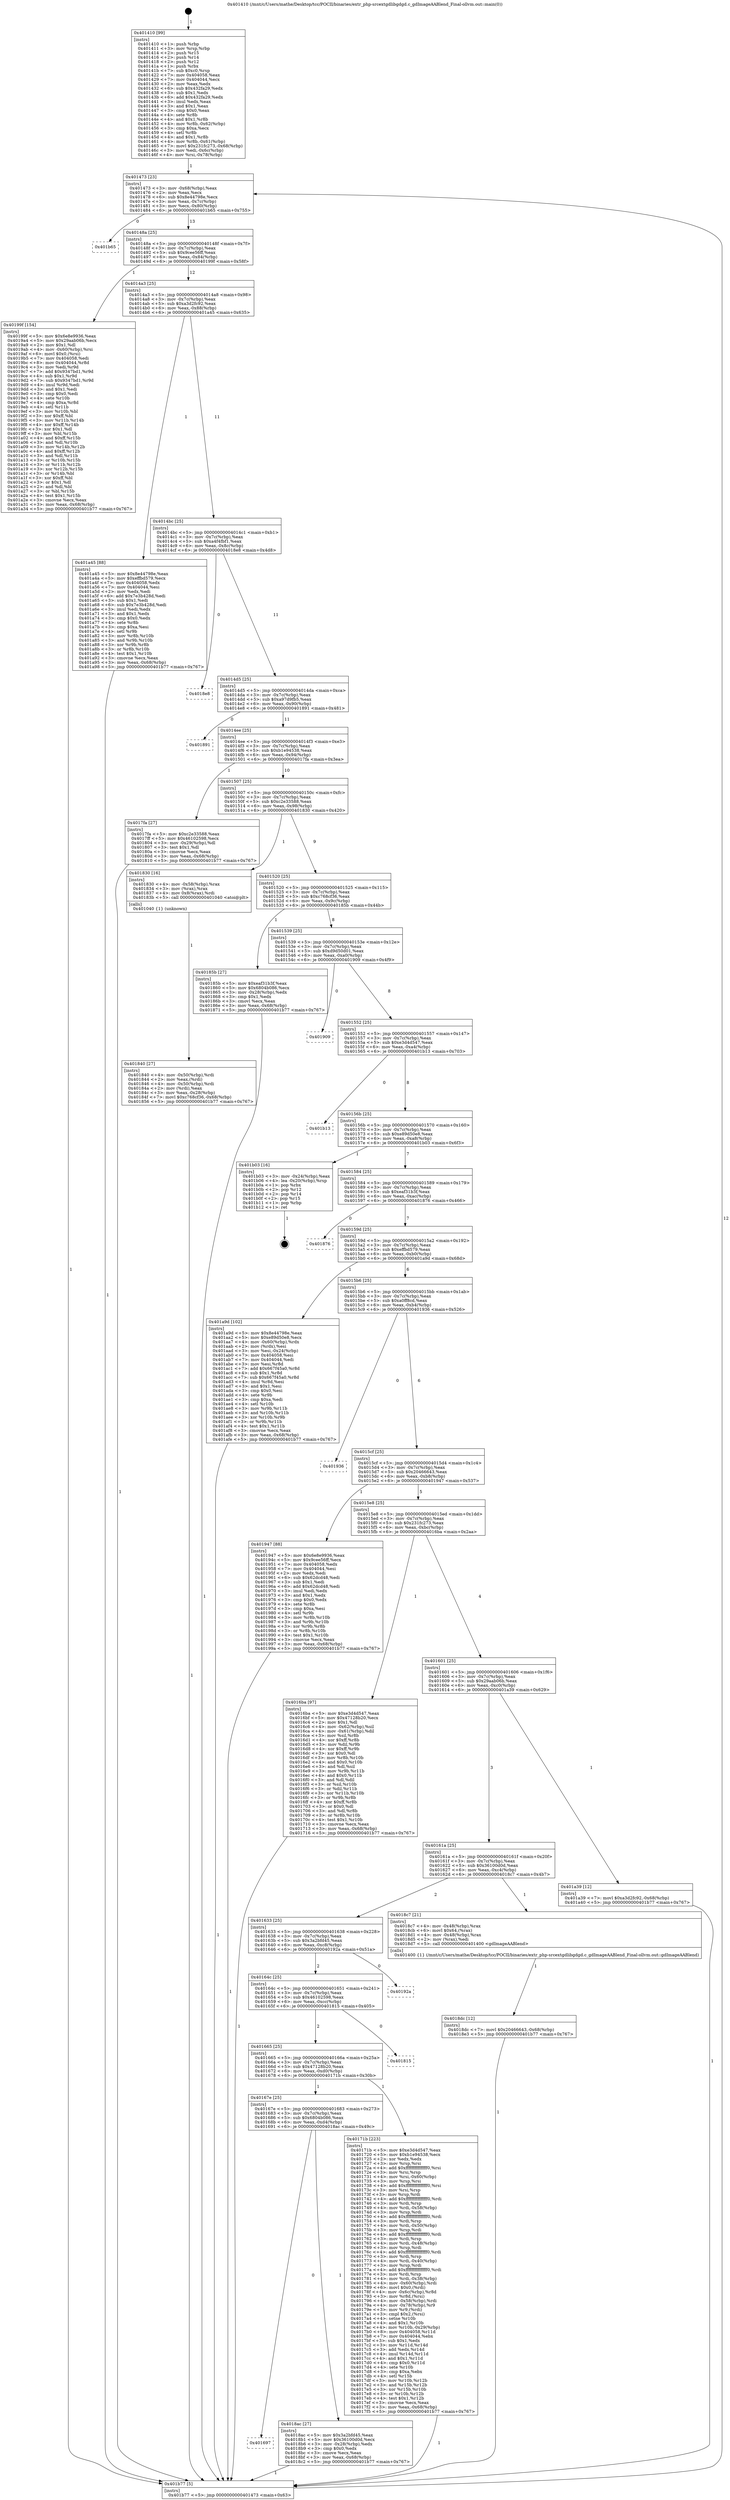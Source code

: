 digraph "0x401410" {
  label = "0x401410 (/mnt/c/Users/mathe/Desktop/tcc/POCII/binaries/extr_php-srcextgdlibgdgd.c_gdImageAABlend_Final-ollvm.out::main(0))"
  labelloc = "t"
  node[shape=record]

  Entry [label="",width=0.3,height=0.3,shape=circle,fillcolor=black,style=filled]
  "0x401473" [label="{
     0x401473 [23]\l
     | [instrs]\l
     &nbsp;&nbsp;0x401473 \<+3\>: mov -0x68(%rbp),%eax\l
     &nbsp;&nbsp;0x401476 \<+2\>: mov %eax,%ecx\l
     &nbsp;&nbsp;0x401478 \<+6\>: sub $0x8e44798e,%ecx\l
     &nbsp;&nbsp;0x40147e \<+3\>: mov %eax,-0x7c(%rbp)\l
     &nbsp;&nbsp;0x401481 \<+3\>: mov %ecx,-0x80(%rbp)\l
     &nbsp;&nbsp;0x401484 \<+6\>: je 0000000000401b65 \<main+0x755\>\l
  }"]
  "0x401b65" [label="{
     0x401b65\l
  }", style=dashed]
  "0x40148a" [label="{
     0x40148a [25]\l
     | [instrs]\l
     &nbsp;&nbsp;0x40148a \<+5\>: jmp 000000000040148f \<main+0x7f\>\l
     &nbsp;&nbsp;0x40148f \<+3\>: mov -0x7c(%rbp),%eax\l
     &nbsp;&nbsp;0x401492 \<+5\>: sub $0x9cee56ff,%eax\l
     &nbsp;&nbsp;0x401497 \<+6\>: mov %eax,-0x84(%rbp)\l
     &nbsp;&nbsp;0x40149d \<+6\>: je 000000000040199f \<main+0x58f\>\l
  }"]
  Exit [label="",width=0.3,height=0.3,shape=circle,fillcolor=black,style=filled,peripheries=2]
  "0x40199f" [label="{
     0x40199f [154]\l
     | [instrs]\l
     &nbsp;&nbsp;0x40199f \<+5\>: mov $0x6e8e9936,%eax\l
     &nbsp;&nbsp;0x4019a4 \<+5\>: mov $0x29aab06b,%ecx\l
     &nbsp;&nbsp;0x4019a9 \<+2\>: mov $0x1,%dl\l
     &nbsp;&nbsp;0x4019ab \<+4\>: mov -0x60(%rbp),%rsi\l
     &nbsp;&nbsp;0x4019af \<+6\>: movl $0x0,(%rsi)\l
     &nbsp;&nbsp;0x4019b5 \<+7\>: mov 0x404058,%edi\l
     &nbsp;&nbsp;0x4019bc \<+8\>: mov 0x404044,%r8d\l
     &nbsp;&nbsp;0x4019c4 \<+3\>: mov %edi,%r9d\l
     &nbsp;&nbsp;0x4019c7 \<+7\>: add $0x9347bd1,%r9d\l
     &nbsp;&nbsp;0x4019ce \<+4\>: sub $0x1,%r9d\l
     &nbsp;&nbsp;0x4019d2 \<+7\>: sub $0x9347bd1,%r9d\l
     &nbsp;&nbsp;0x4019d9 \<+4\>: imul %r9d,%edi\l
     &nbsp;&nbsp;0x4019dd \<+3\>: and $0x1,%edi\l
     &nbsp;&nbsp;0x4019e0 \<+3\>: cmp $0x0,%edi\l
     &nbsp;&nbsp;0x4019e3 \<+4\>: sete %r10b\l
     &nbsp;&nbsp;0x4019e7 \<+4\>: cmp $0xa,%r8d\l
     &nbsp;&nbsp;0x4019eb \<+4\>: setl %r11b\l
     &nbsp;&nbsp;0x4019ef \<+3\>: mov %r10b,%bl\l
     &nbsp;&nbsp;0x4019f2 \<+3\>: xor $0xff,%bl\l
     &nbsp;&nbsp;0x4019f5 \<+3\>: mov %r11b,%r14b\l
     &nbsp;&nbsp;0x4019f8 \<+4\>: xor $0xff,%r14b\l
     &nbsp;&nbsp;0x4019fc \<+3\>: xor $0x1,%dl\l
     &nbsp;&nbsp;0x4019ff \<+3\>: mov %bl,%r15b\l
     &nbsp;&nbsp;0x401a02 \<+4\>: and $0xff,%r15b\l
     &nbsp;&nbsp;0x401a06 \<+3\>: and %dl,%r10b\l
     &nbsp;&nbsp;0x401a09 \<+3\>: mov %r14b,%r12b\l
     &nbsp;&nbsp;0x401a0c \<+4\>: and $0xff,%r12b\l
     &nbsp;&nbsp;0x401a10 \<+3\>: and %dl,%r11b\l
     &nbsp;&nbsp;0x401a13 \<+3\>: or %r10b,%r15b\l
     &nbsp;&nbsp;0x401a16 \<+3\>: or %r11b,%r12b\l
     &nbsp;&nbsp;0x401a19 \<+3\>: xor %r12b,%r15b\l
     &nbsp;&nbsp;0x401a1c \<+3\>: or %r14b,%bl\l
     &nbsp;&nbsp;0x401a1f \<+3\>: xor $0xff,%bl\l
     &nbsp;&nbsp;0x401a22 \<+3\>: or $0x1,%dl\l
     &nbsp;&nbsp;0x401a25 \<+2\>: and %dl,%bl\l
     &nbsp;&nbsp;0x401a27 \<+3\>: or %bl,%r15b\l
     &nbsp;&nbsp;0x401a2a \<+4\>: test $0x1,%r15b\l
     &nbsp;&nbsp;0x401a2e \<+3\>: cmovne %ecx,%eax\l
     &nbsp;&nbsp;0x401a31 \<+3\>: mov %eax,-0x68(%rbp)\l
     &nbsp;&nbsp;0x401a34 \<+5\>: jmp 0000000000401b77 \<main+0x767\>\l
  }"]
  "0x4014a3" [label="{
     0x4014a3 [25]\l
     | [instrs]\l
     &nbsp;&nbsp;0x4014a3 \<+5\>: jmp 00000000004014a8 \<main+0x98\>\l
     &nbsp;&nbsp;0x4014a8 \<+3\>: mov -0x7c(%rbp),%eax\l
     &nbsp;&nbsp;0x4014ab \<+5\>: sub $0xa3d2fc92,%eax\l
     &nbsp;&nbsp;0x4014b0 \<+6\>: mov %eax,-0x88(%rbp)\l
     &nbsp;&nbsp;0x4014b6 \<+6\>: je 0000000000401a45 \<main+0x635\>\l
  }"]
  "0x4018dc" [label="{
     0x4018dc [12]\l
     | [instrs]\l
     &nbsp;&nbsp;0x4018dc \<+7\>: movl $0x20466643,-0x68(%rbp)\l
     &nbsp;&nbsp;0x4018e3 \<+5\>: jmp 0000000000401b77 \<main+0x767\>\l
  }"]
  "0x401a45" [label="{
     0x401a45 [88]\l
     | [instrs]\l
     &nbsp;&nbsp;0x401a45 \<+5\>: mov $0x8e44798e,%eax\l
     &nbsp;&nbsp;0x401a4a \<+5\>: mov $0xeffbd579,%ecx\l
     &nbsp;&nbsp;0x401a4f \<+7\>: mov 0x404058,%edx\l
     &nbsp;&nbsp;0x401a56 \<+7\>: mov 0x404044,%esi\l
     &nbsp;&nbsp;0x401a5d \<+2\>: mov %edx,%edi\l
     &nbsp;&nbsp;0x401a5f \<+6\>: add $0x7e3b428d,%edi\l
     &nbsp;&nbsp;0x401a65 \<+3\>: sub $0x1,%edi\l
     &nbsp;&nbsp;0x401a68 \<+6\>: sub $0x7e3b428d,%edi\l
     &nbsp;&nbsp;0x401a6e \<+3\>: imul %edi,%edx\l
     &nbsp;&nbsp;0x401a71 \<+3\>: and $0x1,%edx\l
     &nbsp;&nbsp;0x401a74 \<+3\>: cmp $0x0,%edx\l
     &nbsp;&nbsp;0x401a77 \<+4\>: sete %r8b\l
     &nbsp;&nbsp;0x401a7b \<+3\>: cmp $0xa,%esi\l
     &nbsp;&nbsp;0x401a7e \<+4\>: setl %r9b\l
     &nbsp;&nbsp;0x401a82 \<+3\>: mov %r8b,%r10b\l
     &nbsp;&nbsp;0x401a85 \<+3\>: and %r9b,%r10b\l
     &nbsp;&nbsp;0x401a88 \<+3\>: xor %r9b,%r8b\l
     &nbsp;&nbsp;0x401a8b \<+3\>: or %r8b,%r10b\l
     &nbsp;&nbsp;0x401a8e \<+4\>: test $0x1,%r10b\l
     &nbsp;&nbsp;0x401a92 \<+3\>: cmovne %ecx,%eax\l
     &nbsp;&nbsp;0x401a95 \<+3\>: mov %eax,-0x68(%rbp)\l
     &nbsp;&nbsp;0x401a98 \<+5\>: jmp 0000000000401b77 \<main+0x767\>\l
  }"]
  "0x4014bc" [label="{
     0x4014bc [25]\l
     | [instrs]\l
     &nbsp;&nbsp;0x4014bc \<+5\>: jmp 00000000004014c1 \<main+0xb1\>\l
     &nbsp;&nbsp;0x4014c1 \<+3\>: mov -0x7c(%rbp),%eax\l
     &nbsp;&nbsp;0x4014c4 \<+5\>: sub $0xa4f4fbf1,%eax\l
     &nbsp;&nbsp;0x4014c9 \<+6\>: mov %eax,-0x8c(%rbp)\l
     &nbsp;&nbsp;0x4014cf \<+6\>: je 00000000004018e8 \<main+0x4d8\>\l
  }"]
  "0x401697" [label="{
     0x401697\l
  }", style=dashed]
  "0x4018e8" [label="{
     0x4018e8\l
  }", style=dashed]
  "0x4014d5" [label="{
     0x4014d5 [25]\l
     | [instrs]\l
     &nbsp;&nbsp;0x4014d5 \<+5\>: jmp 00000000004014da \<main+0xca\>\l
     &nbsp;&nbsp;0x4014da \<+3\>: mov -0x7c(%rbp),%eax\l
     &nbsp;&nbsp;0x4014dd \<+5\>: sub $0xa97d9fb5,%eax\l
     &nbsp;&nbsp;0x4014e2 \<+6\>: mov %eax,-0x90(%rbp)\l
     &nbsp;&nbsp;0x4014e8 \<+6\>: je 0000000000401891 \<main+0x481\>\l
  }"]
  "0x4018ac" [label="{
     0x4018ac [27]\l
     | [instrs]\l
     &nbsp;&nbsp;0x4018ac \<+5\>: mov $0x3a2bfd45,%eax\l
     &nbsp;&nbsp;0x4018b1 \<+5\>: mov $0x36100d0d,%ecx\l
     &nbsp;&nbsp;0x4018b6 \<+3\>: mov -0x28(%rbp),%edx\l
     &nbsp;&nbsp;0x4018b9 \<+3\>: cmp $0x0,%edx\l
     &nbsp;&nbsp;0x4018bc \<+3\>: cmove %ecx,%eax\l
     &nbsp;&nbsp;0x4018bf \<+3\>: mov %eax,-0x68(%rbp)\l
     &nbsp;&nbsp;0x4018c2 \<+5\>: jmp 0000000000401b77 \<main+0x767\>\l
  }"]
  "0x401891" [label="{
     0x401891\l
  }", style=dashed]
  "0x4014ee" [label="{
     0x4014ee [25]\l
     | [instrs]\l
     &nbsp;&nbsp;0x4014ee \<+5\>: jmp 00000000004014f3 \<main+0xe3\>\l
     &nbsp;&nbsp;0x4014f3 \<+3\>: mov -0x7c(%rbp),%eax\l
     &nbsp;&nbsp;0x4014f6 \<+5\>: sub $0xb1e94538,%eax\l
     &nbsp;&nbsp;0x4014fb \<+6\>: mov %eax,-0x94(%rbp)\l
     &nbsp;&nbsp;0x401501 \<+6\>: je 00000000004017fa \<main+0x3ea\>\l
  }"]
  "0x401840" [label="{
     0x401840 [27]\l
     | [instrs]\l
     &nbsp;&nbsp;0x401840 \<+4\>: mov -0x50(%rbp),%rdi\l
     &nbsp;&nbsp;0x401844 \<+2\>: mov %eax,(%rdi)\l
     &nbsp;&nbsp;0x401846 \<+4\>: mov -0x50(%rbp),%rdi\l
     &nbsp;&nbsp;0x40184a \<+2\>: mov (%rdi),%eax\l
     &nbsp;&nbsp;0x40184c \<+3\>: mov %eax,-0x28(%rbp)\l
     &nbsp;&nbsp;0x40184f \<+7\>: movl $0xc768cf36,-0x68(%rbp)\l
     &nbsp;&nbsp;0x401856 \<+5\>: jmp 0000000000401b77 \<main+0x767\>\l
  }"]
  "0x4017fa" [label="{
     0x4017fa [27]\l
     | [instrs]\l
     &nbsp;&nbsp;0x4017fa \<+5\>: mov $0xc2e33588,%eax\l
     &nbsp;&nbsp;0x4017ff \<+5\>: mov $0x46102598,%ecx\l
     &nbsp;&nbsp;0x401804 \<+3\>: mov -0x29(%rbp),%dl\l
     &nbsp;&nbsp;0x401807 \<+3\>: test $0x1,%dl\l
     &nbsp;&nbsp;0x40180a \<+3\>: cmovne %ecx,%eax\l
     &nbsp;&nbsp;0x40180d \<+3\>: mov %eax,-0x68(%rbp)\l
     &nbsp;&nbsp;0x401810 \<+5\>: jmp 0000000000401b77 \<main+0x767\>\l
  }"]
  "0x401507" [label="{
     0x401507 [25]\l
     | [instrs]\l
     &nbsp;&nbsp;0x401507 \<+5\>: jmp 000000000040150c \<main+0xfc\>\l
     &nbsp;&nbsp;0x40150c \<+3\>: mov -0x7c(%rbp),%eax\l
     &nbsp;&nbsp;0x40150f \<+5\>: sub $0xc2e33588,%eax\l
     &nbsp;&nbsp;0x401514 \<+6\>: mov %eax,-0x98(%rbp)\l
     &nbsp;&nbsp;0x40151a \<+6\>: je 0000000000401830 \<main+0x420\>\l
  }"]
  "0x40167e" [label="{
     0x40167e [25]\l
     | [instrs]\l
     &nbsp;&nbsp;0x40167e \<+5\>: jmp 0000000000401683 \<main+0x273\>\l
     &nbsp;&nbsp;0x401683 \<+3\>: mov -0x7c(%rbp),%eax\l
     &nbsp;&nbsp;0x401686 \<+5\>: sub $0x6804b086,%eax\l
     &nbsp;&nbsp;0x40168b \<+6\>: mov %eax,-0xd4(%rbp)\l
     &nbsp;&nbsp;0x401691 \<+6\>: je 00000000004018ac \<main+0x49c\>\l
  }"]
  "0x401830" [label="{
     0x401830 [16]\l
     | [instrs]\l
     &nbsp;&nbsp;0x401830 \<+4\>: mov -0x58(%rbp),%rax\l
     &nbsp;&nbsp;0x401834 \<+3\>: mov (%rax),%rax\l
     &nbsp;&nbsp;0x401837 \<+4\>: mov 0x8(%rax),%rdi\l
     &nbsp;&nbsp;0x40183b \<+5\>: call 0000000000401040 \<atoi@plt\>\l
     | [calls]\l
     &nbsp;&nbsp;0x401040 \{1\} (unknown)\l
  }"]
  "0x401520" [label="{
     0x401520 [25]\l
     | [instrs]\l
     &nbsp;&nbsp;0x401520 \<+5\>: jmp 0000000000401525 \<main+0x115\>\l
     &nbsp;&nbsp;0x401525 \<+3\>: mov -0x7c(%rbp),%eax\l
     &nbsp;&nbsp;0x401528 \<+5\>: sub $0xc768cf36,%eax\l
     &nbsp;&nbsp;0x40152d \<+6\>: mov %eax,-0x9c(%rbp)\l
     &nbsp;&nbsp;0x401533 \<+6\>: je 000000000040185b \<main+0x44b\>\l
  }"]
  "0x40171b" [label="{
     0x40171b [223]\l
     | [instrs]\l
     &nbsp;&nbsp;0x40171b \<+5\>: mov $0xe3d4d547,%eax\l
     &nbsp;&nbsp;0x401720 \<+5\>: mov $0xb1e94538,%ecx\l
     &nbsp;&nbsp;0x401725 \<+2\>: xor %edx,%edx\l
     &nbsp;&nbsp;0x401727 \<+3\>: mov %rsp,%rsi\l
     &nbsp;&nbsp;0x40172a \<+4\>: add $0xfffffffffffffff0,%rsi\l
     &nbsp;&nbsp;0x40172e \<+3\>: mov %rsi,%rsp\l
     &nbsp;&nbsp;0x401731 \<+4\>: mov %rsi,-0x60(%rbp)\l
     &nbsp;&nbsp;0x401735 \<+3\>: mov %rsp,%rsi\l
     &nbsp;&nbsp;0x401738 \<+4\>: add $0xfffffffffffffff0,%rsi\l
     &nbsp;&nbsp;0x40173c \<+3\>: mov %rsi,%rsp\l
     &nbsp;&nbsp;0x40173f \<+3\>: mov %rsp,%rdi\l
     &nbsp;&nbsp;0x401742 \<+4\>: add $0xfffffffffffffff0,%rdi\l
     &nbsp;&nbsp;0x401746 \<+3\>: mov %rdi,%rsp\l
     &nbsp;&nbsp;0x401749 \<+4\>: mov %rdi,-0x58(%rbp)\l
     &nbsp;&nbsp;0x40174d \<+3\>: mov %rsp,%rdi\l
     &nbsp;&nbsp;0x401750 \<+4\>: add $0xfffffffffffffff0,%rdi\l
     &nbsp;&nbsp;0x401754 \<+3\>: mov %rdi,%rsp\l
     &nbsp;&nbsp;0x401757 \<+4\>: mov %rdi,-0x50(%rbp)\l
     &nbsp;&nbsp;0x40175b \<+3\>: mov %rsp,%rdi\l
     &nbsp;&nbsp;0x40175e \<+4\>: add $0xfffffffffffffff0,%rdi\l
     &nbsp;&nbsp;0x401762 \<+3\>: mov %rdi,%rsp\l
     &nbsp;&nbsp;0x401765 \<+4\>: mov %rdi,-0x48(%rbp)\l
     &nbsp;&nbsp;0x401769 \<+3\>: mov %rsp,%rdi\l
     &nbsp;&nbsp;0x40176c \<+4\>: add $0xfffffffffffffff0,%rdi\l
     &nbsp;&nbsp;0x401770 \<+3\>: mov %rdi,%rsp\l
     &nbsp;&nbsp;0x401773 \<+4\>: mov %rdi,-0x40(%rbp)\l
     &nbsp;&nbsp;0x401777 \<+3\>: mov %rsp,%rdi\l
     &nbsp;&nbsp;0x40177a \<+4\>: add $0xfffffffffffffff0,%rdi\l
     &nbsp;&nbsp;0x40177e \<+3\>: mov %rdi,%rsp\l
     &nbsp;&nbsp;0x401781 \<+4\>: mov %rdi,-0x38(%rbp)\l
     &nbsp;&nbsp;0x401785 \<+4\>: mov -0x60(%rbp),%rdi\l
     &nbsp;&nbsp;0x401789 \<+6\>: movl $0x0,(%rdi)\l
     &nbsp;&nbsp;0x40178f \<+4\>: mov -0x6c(%rbp),%r8d\l
     &nbsp;&nbsp;0x401793 \<+3\>: mov %r8d,(%rsi)\l
     &nbsp;&nbsp;0x401796 \<+4\>: mov -0x58(%rbp),%rdi\l
     &nbsp;&nbsp;0x40179a \<+4\>: mov -0x78(%rbp),%r9\l
     &nbsp;&nbsp;0x40179e \<+3\>: mov %r9,(%rdi)\l
     &nbsp;&nbsp;0x4017a1 \<+3\>: cmpl $0x2,(%rsi)\l
     &nbsp;&nbsp;0x4017a4 \<+4\>: setne %r10b\l
     &nbsp;&nbsp;0x4017a8 \<+4\>: and $0x1,%r10b\l
     &nbsp;&nbsp;0x4017ac \<+4\>: mov %r10b,-0x29(%rbp)\l
     &nbsp;&nbsp;0x4017b0 \<+8\>: mov 0x404058,%r11d\l
     &nbsp;&nbsp;0x4017b8 \<+7\>: mov 0x404044,%ebx\l
     &nbsp;&nbsp;0x4017bf \<+3\>: sub $0x1,%edx\l
     &nbsp;&nbsp;0x4017c2 \<+3\>: mov %r11d,%r14d\l
     &nbsp;&nbsp;0x4017c5 \<+3\>: add %edx,%r14d\l
     &nbsp;&nbsp;0x4017c8 \<+4\>: imul %r14d,%r11d\l
     &nbsp;&nbsp;0x4017cc \<+4\>: and $0x1,%r11d\l
     &nbsp;&nbsp;0x4017d0 \<+4\>: cmp $0x0,%r11d\l
     &nbsp;&nbsp;0x4017d4 \<+4\>: sete %r10b\l
     &nbsp;&nbsp;0x4017d8 \<+3\>: cmp $0xa,%ebx\l
     &nbsp;&nbsp;0x4017db \<+4\>: setl %r15b\l
     &nbsp;&nbsp;0x4017df \<+3\>: mov %r10b,%r12b\l
     &nbsp;&nbsp;0x4017e2 \<+3\>: and %r15b,%r12b\l
     &nbsp;&nbsp;0x4017e5 \<+3\>: xor %r15b,%r10b\l
     &nbsp;&nbsp;0x4017e8 \<+3\>: or %r10b,%r12b\l
     &nbsp;&nbsp;0x4017eb \<+4\>: test $0x1,%r12b\l
     &nbsp;&nbsp;0x4017ef \<+3\>: cmovne %ecx,%eax\l
     &nbsp;&nbsp;0x4017f2 \<+3\>: mov %eax,-0x68(%rbp)\l
     &nbsp;&nbsp;0x4017f5 \<+5\>: jmp 0000000000401b77 \<main+0x767\>\l
  }"]
  "0x40185b" [label="{
     0x40185b [27]\l
     | [instrs]\l
     &nbsp;&nbsp;0x40185b \<+5\>: mov $0xeaf31b3f,%eax\l
     &nbsp;&nbsp;0x401860 \<+5\>: mov $0x6804b086,%ecx\l
     &nbsp;&nbsp;0x401865 \<+3\>: mov -0x28(%rbp),%edx\l
     &nbsp;&nbsp;0x401868 \<+3\>: cmp $0x1,%edx\l
     &nbsp;&nbsp;0x40186b \<+3\>: cmovl %ecx,%eax\l
     &nbsp;&nbsp;0x40186e \<+3\>: mov %eax,-0x68(%rbp)\l
     &nbsp;&nbsp;0x401871 \<+5\>: jmp 0000000000401b77 \<main+0x767\>\l
  }"]
  "0x401539" [label="{
     0x401539 [25]\l
     | [instrs]\l
     &nbsp;&nbsp;0x401539 \<+5\>: jmp 000000000040153e \<main+0x12e\>\l
     &nbsp;&nbsp;0x40153e \<+3\>: mov -0x7c(%rbp),%eax\l
     &nbsp;&nbsp;0x401541 \<+5\>: sub $0xd9d50d01,%eax\l
     &nbsp;&nbsp;0x401546 \<+6\>: mov %eax,-0xa0(%rbp)\l
     &nbsp;&nbsp;0x40154c \<+6\>: je 0000000000401909 \<main+0x4f9\>\l
  }"]
  "0x401665" [label="{
     0x401665 [25]\l
     | [instrs]\l
     &nbsp;&nbsp;0x401665 \<+5\>: jmp 000000000040166a \<main+0x25a\>\l
     &nbsp;&nbsp;0x40166a \<+3\>: mov -0x7c(%rbp),%eax\l
     &nbsp;&nbsp;0x40166d \<+5\>: sub $0x47128b20,%eax\l
     &nbsp;&nbsp;0x401672 \<+6\>: mov %eax,-0xd0(%rbp)\l
     &nbsp;&nbsp;0x401678 \<+6\>: je 000000000040171b \<main+0x30b\>\l
  }"]
  "0x401909" [label="{
     0x401909\l
  }", style=dashed]
  "0x401552" [label="{
     0x401552 [25]\l
     | [instrs]\l
     &nbsp;&nbsp;0x401552 \<+5\>: jmp 0000000000401557 \<main+0x147\>\l
     &nbsp;&nbsp;0x401557 \<+3\>: mov -0x7c(%rbp),%eax\l
     &nbsp;&nbsp;0x40155a \<+5\>: sub $0xe3d4d547,%eax\l
     &nbsp;&nbsp;0x40155f \<+6\>: mov %eax,-0xa4(%rbp)\l
     &nbsp;&nbsp;0x401565 \<+6\>: je 0000000000401b13 \<main+0x703\>\l
  }"]
  "0x401815" [label="{
     0x401815\l
  }", style=dashed]
  "0x401b13" [label="{
     0x401b13\l
  }", style=dashed]
  "0x40156b" [label="{
     0x40156b [25]\l
     | [instrs]\l
     &nbsp;&nbsp;0x40156b \<+5\>: jmp 0000000000401570 \<main+0x160\>\l
     &nbsp;&nbsp;0x401570 \<+3\>: mov -0x7c(%rbp),%eax\l
     &nbsp;&nbsp;0x401573 \<+5\>: sub $0xe89d50e8,%eax\l
     &nbsp;&nbsp;0x401578 \<+6\>: mov %eax,-0xa8(%rbp)\l
     &nbsp;&nbsp;0x40157e \<+6\>: je 0000000000401b03 \<main+0x6f3\>\l
  }"]
  "0x40164c" [label="{
     0x40164c [25]\l
     | [instrs]\l
     &nbsp;&nbsp;0x40164c \<+5\>: jmp 0000000000401651 \<main+0x241\>\l
     &nbsp;&nbsp;0x401651 \<+3\>: mov -0x7c(%rbp),%eax\l
     &nbsp;&nbsp;0x401654 \<+5\>: sub $0x46102598,%eax\l
     &nbsp;&nbsp;0x401659 \<+6\>: mov %eax,-0xcc(%rbp)\l
     &nbsp;&nbsp;0x40165f \<+6\>: je 0000000000401815 \<main+0x405\>\l
  }"]
  "0x401b03" [label="{
     0x401b03 [16]\l
     | [instrs]\l
     &nbsp;&nbsp;0x401b03 \<+3\>: mov -0x24(%rbp),%eax\l
     &nbsp;&nbsp;0x401b06 \<+4\>: lea -0x20(%rbp),%rsp\l
     &nbsp;&nbsp;0x401b0a \<+1\>: pop %rbx\l
     &nbsp;&nbsp;0x401b0b \<+2\>: pop %r12\l
     &nbsp;&nbsp;0x401b0d \<+2\>: pop %r14\l
     &nbsp;&nbsp;0x401b0f \<+2\>: pop %r15\l
     &nbsp;&nbsp;0x401b11 \<+1\>: pop %rbp\l
     &nbsp;&nbsp;0x401b12 \<+1\>: ret\l
  }"]
  "0x401584" [label="{
     0x401584 [25]\l
     | [instrs]\l
     &nbsp;&nbsp;0x401584 \<+5\>: jmp 0000000000401589 \<main+0x179\>\l
     &nbsp;&nbsp;0x401589 \<+3\>: mov -0x7c(%rbp),%eax\l
     &nbsp;&nbsp;0x40158c \<+5\>: sub $0xeaf31b3f,%eax\l
     &nbsp;&nbsp;0x401591 \<+6\>: mov %eax,-0xac(%rbp)\l
     &nbsp;&nbsp;0x401597 \<+6\>: je 0000000000401876 \<main+0x466\>\l
  }"]
  "0x40192a" [label="{
     0x40192a\l
  }", style=dashed]
  "0x401876" [label="{
     0x401876\l
  }", style=dashed]
  "0x40159d" [label="{
     0x40159d [25]\l
     | [instrs]\l
     &nbsp;&nbsp;0x40159d \<+5\>: jmp 00000000004015a2 \<main+0x192\>\l
     &nbsp;&nbsp;0x4015a2 \<+3\>: mov -0x7c(%rbp),%eax\l
     &nbsp;&nbsp;0x4015a5 \<+5\>: sub $0xeffbd579,%eax\l
     &nbsp;&nbsp;0x4015aa \<+6\>: mov %eax,-0xb0(%rbp)\l
     &nbsp;&nbsp;0x4015b0 \<+6\>: je 0000000000401a9d \<main+0x68d\>\l
  }"]
  "0x401633" [label="{
     0x401633 [25]\l
     | [instrs]\l
     &nbsp;&nbsp;0x401633 \<+5\>: jmp 0000000000401638 \<main+0x228\>\l
     &nbsp;&nbsp;0x401638 \<+3\>: mov -0x7c(%rbp),%eax\l
     &nbsp;&nbsp;0x40163b \<+5\>: sub $0x3a2bfd45,%eax\l
     &nbsp;&nbsp;0x401640 \<+6\>: mov %eax,-0xc8(%rbp)\l
     &nbsp;&nbsp;0x401646 \<+6\>: je 000000000040192a \<main+0x51a\>\l
  }"]
  "0x401a9d" [label="{
     0x401a9d [102]\l
     | [instrs]\l
     &nbsp;&nbsp;0x401a9d \<+5\>: mov $0x8e44798e,%eax\l
     &nbsp;&nbsp;0x401aa2 \<+5\>: mov $0xe89d50e8,%ecx\l
     &nbsp;&nbsp;0x401aa7 \<+4\>: mov -0x60(%rbp),%rdx\l
     &nbsp;&nbsp;0x401aab \<+2\>: mov (%rdx),%esi\l
     &nbsp;&nbsp;0x401aad \<+3\>: mov %esi,-0x24(%rbp)\l
     &nbsp;&nbsp;0x401ab0 \<+7\>: mov 0x404058,%esi\l
     &nbsp;&nbsp;0x401ab7 \<+7\>: mov 0x404044,%edi\l
     &nbsp;&nbsp;0x401abe \<+3\>: mov %esi,%r8d\l
     &nbsp;&nbsp;0x401ac1 \<+7\>: add $0x667f45a0,%r8d\l
     &nbsp;&nbsp;0x401ac8 \<+4\>: sub $0x1,%r8d\l
     &nbsp;&nbsp;0x401acc \<+7\>: sub $0x667f45a0,%r8d\l
     &nbsp;&nbsp;0x401ad3 \<+4\>: imul %r8d,%esi\l
     &nbsp;&nbsp;0x401ad7 \<+3\>: and $0x1,%esi\l
     &nbsp;&nbsp;0x401ada \<+3\>: cmp $0x0,%esi\l
     &nbsp;&nbsp;0x401add \<+4\>: sete %r9b\l
     &nbsp;&nbsp;0x401ae1 \<+3\>: cmp $0xa,%edi\l
     &nbsp;&nbsp;0x401ae4 \<+4\>: setl %r10b\l
     &nbsp;&nbsp;0x401ae8 \<+3\>: mov %r9b,%r11b\l
     &nbsp;&nbsp;0x401aeb \<+3\>: and %r10b,%r11b\l
     &nbsp;&nbsp;0x401aee \<+3\>: xor %r10b,%r9b\l
     &nbsp;&nbsp;0x401af1 \<+3\>: or %r9b,%r11b\l
     &nbsp;&nbsp;0x401af4 \<+4\>: test $0x1,%r11b\l
     &nbsp;&nbsp;0x401af8 \<+3\>: cmovne %ecx,%eax\l
     &nbsp;&nbsp;0x401afb \<+3\>: mov %eax,-0x68(%rbp)\l
     &nbsp;&nbsp;0x401afe \<+5\>: jmp 0000000000401b77 \<main+0x767\>\l
  }"]
  "0x4015b6" [label="{
     0x4015b6 [25]\l
     | [instrs]\l
     &nbsp;&nbsp;0x4015b6 \<+5\>: jmp 00000000004015bb \<main+0x1ab\>\l
     &nbsp;&nbsp;0x4015bb \<+3\>: mov -0x7c(%rbp),%eax\l
     &nbsp;&nbsp;0x4015be \<+5\>: sub $0xa0ff8cd,%eax\l
     &nbsp;&nbsp;0x4015c3 \<+6\>: mov %eax,-0xb4(%rbp)\l
     &nbsp;&nbsp;0x4015c9 \<+6\>: je 0000000000401936 \<main+0x526\>\l
  }"]
  "0x4018c7" [label="{
     0x4018c7 [21]\l
     | [instrs]\l
     &nbsp;&nbsp;0x4018c7 \<+4\>: mov -0x48(%rbp),%rax\l
     &nbsp;&nbsp;0x4018cb \<+6\>: movl $0x64,(%rax)\l
     &nbsp;&nbsp;0x4018d1 \<+4\>: mov -0x48(%rbp),%rax\l
     &nbsp;&nbsp;0x4018d5 \<+2\>: mov (%rax),%edi\l
     &nbsp;&nbsp;0x4018d7 \<+5\>: call 0000000000401400 \<gdImageAABlend\>\l
     | [calls]\l
     &nbsp;&nbsp;0x401400 \{1\} (/mnt/c/Users/mathe/Desktop/tcc/POCII/binaries/extr_php-srcextgdlibgdgd.c_gdImageAABlend_Final-ollvm.out::gdImageAABlend)\l
  }"]
  "0x401936" [label="{
     0x401936\l
  }", style=dashed]
  "0x4015cf" [label="{
     0x4015cf [25]\l
     | [instrs]\l
     &nbsp;&nbsp;0x4015cf \<+5\>: jmp 00000000004015d4 \<main+0x1c4\>\l
     &nbsp;&nbsp;0x4015d4 \<+3\>: mov -0x7c(%rbp),%eax\l
     &nbsp;&nbsp;0x4015d7 \<+5\>: sub $0x20466643,%eax\l
     &nbsp;&nbsp;0x4015dc \<+6\>: mov %eax,-0xb8(%rbp)\l
     &nbsp;&nbsp;0x4015e2 \<+6\>: je 0000000000401947 \<main+0x537\>\l
  }"]
  "0x40161a" [label="{
     0x40161a [25]\l
     | [instrs]\l
     &nbsp;&nbsp;0x40161a \<+5\>: jmp 000000000040161f \<main+0x20f\>\l
     &nbsp;&nbsp;0x40161f \<+3\>: mov -0x7c(%rbp),%eax\l
     &nbsp;&nbsp;0x401622 \<+5\>: sub $0x36100d0d,%eax\l
     &nbsp;&nbsp;0x401627 \<+6\>: mov %eax,-0xc4(%rbp)\l
     &nbsp;&nbsp;0x40162d \<+6\>: je 00000000004018c7 \<main+0x4b7\>\l
  }"]
  "0x401947" [label="{
     0x401947 [88]\l
     | [instrs]\l
     &nbsp;&nbsp;0x401947 \<+5\>: mov $0x6e8e9936,%eax\l
     &nbsp;&nbsp;0x40194c \<+5\>: mov $0x9cee56ff,%ecx\l
     &nbsp;&nbsp;0x401951 \<+7\>: mov 0x404058,%edx\l
     &nbsp;&nbsp;0x401958 \<+7\>: mov 0x404044,%esi\l
     &nbsp;&nbsp;0x40195f \<+2\>: mov %edx,%edi\l
     &nbsp;&nbsp;0x401961 \<+6\>: sub $0x62dcd48,%edi\l
     &nbsp;&nbsp;0x401967 \<+3\>: sub $0x1,%edi\l
     &nbsp;&nbsp;0x40196a \<+6\>: add $0x62dcd48,%edi\l
     &nbsp;&nbsp;0x401970 \<+3\>: imul %edi,%edx\l
     &nbsp;&nbsp;0x401973 \<+3\>: and $0x1,%edx\l
     &nbsp;&nbsp;0x401976 \<+3\>: cmp $0x0,%edx\l
     &nbsp;&nbsp;0x401979 \<+4\>: sete %r8b\l
     &nbsp;&nbsp;0x40197d \<+3\>: cmp $0xa,%esi\l
     &nbsp;&nbsp;0x401980 \<+4\>: setl %r9b\l
     &nbsp;&nbsp;0x401984 \<+3\>: mov %r8b,%r10b\l
     &nbsp;&nbsp;0x401987 \<+3\>: and %r9b,%r10b\l
     &nbsp;&nbsp;0x40198a \<+3\>: xor %r9b,%r8b\l
     &nbsp;&nbsp;0x40198d \<+3\>: or %r8b,%r10b\l
     &nbsp;&nbsp;0x401990 \<+4\>: test $0x1,%r10b\l
     &nbsp;&nbsp;0x401994 \<+3\>: cmovne %ecx,%eax\l
     &nbsp;&nbsp;0x401997 \<+3\>: mov %eax,-0x68(%rbp)\l
     &nbsp;&nbsp;0x40199a \<+5\>: jmp 0000000000401b77 \<main+0x767\>\l
  }"]
  "0x4015e8" [label="{
     0x4015e8 [25]\l
     | [instrs]\l
     &nbsp;&nbsp;0x4015e8 \<+5\>: jmp 00000000004015ed \<main+0x1dd\>\l
     &nbsp;&nbsp;0x4015ed \<+3\>: mov -0x7c(%rbp),%eax\l
     &nbsp;&nbsp;0x4015f0 \<+5\>: sub $0x231fc273,%eax\l
     &nbsp;&nbsp;0x4015f5 \<+6\>: mov %eax,-0xbc(%rbp)\l
     &nbsp;&nbsp;0x4015fb \<+6\>: je 00000000004016ba \<main+0x2aa\>\l
  }"]
  "0x401a39" [label="{
     0x401a39 [12]\l
     | [instrs]\l
     &nbsp;&nbsp;0x401a39 \<+7\>: movl $0xa3d2fc92,-0x68(%rbp)\l
     &nbsp;&nbsp;0x401a40 \<+5\>: jmp 0000000000401b77 \<main+0x767\>\l
  }"]
  "0x4016ba" [label="{
     0x4016ba [97]\l
     | [instrs]\l
     &nbsp;&nbsp;0x4016ba \<+5\>: mov $0xe3d4d547,%eax\l
     &nbsp;&nbsp;0x4016bf \<+5\>: mov $0x47128b20,%ecx\l
     &nbsp;&nbsp;0x4016c4 \<+2\>: mov $0x1,%dl\l
     &nbsp;&nbsp;0x4016c6 \<+4\>: mov -0x62(%rbp),%sil\l
     &nbsp;&nbsp;0x4016ca \<+4\>: mov -0x61(%rbp),%dil\l
     &nbsp;&nbsp;0x4016ce \<+3\>: mov %sil,%r8b\l
     &nbsp;&nbsp;0x4016d1 \<+4\>: xor $0xff,%r8b\l
     &nbsp;&nbsp;0x4016d5 \<+3\>: mov %dil,%r9b\l
     &nbsp;&nbsp;0x4016d8 \<+4\>: xor $0xff,%r9b\l
     &nbsp;&nbsp;0x4016dc \<+3\>: xor $0x0,%dl\l
     &nbsp;&nbsp;0x4016df \<+3\>: mov %r8b,%r10b\l
     &nbsp;&nbsp;0x4016e2 \<+4\>: and $0x0,%r10b\l
     &nbsp;&nbsp;0x4016e6 \<+3\>: and %dl,%sil\l
     &nbsp;&nbsp;0x4016e9 \<+3\>: mov %r9b,%r11b\l
     &nbsp;&nbsp;0x4016ec \<+4\>: and $0x0,%r11b\l
     &nbsp;&nbsp;0x4016f0 \<+3\>: and %dl,%dil\l
     &nbsp;&nbsp;0x4016f3 \<+3\>: or %sil,%r10b\l
     &nbsp;&nbsp;0x4016f6 \<+3\>: or %dil,%r11b\l
     &nbsp;&nbsp;0x4016f9 \<+3\>: xor %r11b,%r10b\l
     &nbsp;&nbsp;0x4016fc \<+3\>: or %r9b,%r8b\l
     &nbsp;&nbsp;0x4016ff \<+4\>: xor $0xff,%r8b\l
     &nbsp;&nbsp;0x401703 \<+3\>: or $0x0,%dl\l
     &nbsp;&nbsp;0x401706 \<+3\>: and %dl,%r8b\l
     &nbsp;&nbsp;0x401709 \<+3\>: or %r8b,%r10b\l
     &nbsp;&nbsp;0x40170c \<+4\>: test $0x1,%r10b\l
     &nbsp;&nbsp;0x401710 \<+3\>: cmovne %ecx,%eax\l
     &nbsp;&nbsp;0x401713 \<+3\>: mov %eax,-0x68(%rbp)\l
     &nbsp;&nbsp;0x401716 \<+5\>: jmp 0000000000401b77 \<main+0x767\>\l
  }"]
  "0x401601" [label="{
     0x401601 [25]\l
     | [instrs]\l
     &nbsp;&nbsp;0x401601 \<+5\>: jmp 0000000000401606 \<main+0x1f6\>\l
     &nbsp;&nbsp;0x401606 \<+3\>: mov -0x7c(%rbp),%eax\l
     &nbsp;&nbsp;0x401609 \<+5\>: sub $0x29aab06b,%eax\l
     &nbsp;&nbsp;0x40160e \<+6\>: mov %eax,-0xc0(%rbp)\l
     &nbsp;&nbsp;0x401614 \<+6\>: je 0000000000401a39 \<main+0x629\>\l
  }"]
  "0x401b77" [label="{
     0x401b77 [5]\l
     | [instrs]\l
     &nbsp;&nbsp;0x401b77 \<+5\>: jmp 0000000000401473 \<main+0x63\>\l
  }"]
  "0x401410" [label="{
     0x401410 [99]\l
     | [instrs]\l
     &nbsp;&nbsp;0x401410 \<+1\>: push %rbp\l
     &nbsp;&nbsp;0x401411 \<+3\>: mov %rsp,%rbp\l
     &nbsp;&nbsp;0x401414 \<+2\>: push %r15\l
     &nbsp;&nbsp;0x401416 \<+2\>: push %r14\l
     &nbsp;&nbsp;0x401418 \<+2\>: push %r12\l
     &nbsp;&nbsp;0x40141a \<+1\>: push %rbx\l
     &nbsp;&nbsp;0x40141b \<+7\>: sub $0xc0,%rsp\l
     &nbsp;&nbsp;0x401422 \<+7\>: mov 0x404058,%eax\l
     &nbsp;&nbsp;0x401429 \<+7\>: mov 0x404044,%ecx\l
     &nbsp;&nbsp;0x401430 \<+2\>: mov %eax,%edx\l
     &nbsp;&nbsp;0x401432 \<+6\>: sub $0x432fa29,%edx\l
     &nbsp;&nbsp;0x401438 \<+3\>: sub $0x1,%edx\l
     &nbsp;&nbsp;0x40143b \<+6\>: add $0x432fa29,%edx\l
     &nbsp;&nbsp;0x401441 \<+3\>: imul %edx,%eax\l
     &nbsp;&nbsp;0x401444 \<+3\>: and $0x1,%eax\l
     &nbsp;&nbsp;0x401447 \<+3\>: cmp $0x0,%eax\l
     &nbsp;&nbsp;0x40144a \<+4\>: sete %r8b\l
     &nbsp;&nbsp;0x40144e \<+4\>: and $0x1,%r8b\l
     &nbsp;&nbsp;0x401452 \<+4\>: mov %r8b,-0x62(%rbp)\l
     &nbsp;&nbsp;0x401456 \<+3\>: cmp $0xa,%ecx\l
     &nbsp;&nbsp;0x401459 \<+4\>: setl %r8b\l
     &nbsp;&nbsp;0x40145d \<+4\>: and $0x1,%r8b\l
     &nbsp;&nbsp;0x401461 \<+4\>: mov %r8b,-0x61(%rbp)\l
     &nbsp;&nbsp;0x401465 \<+7\>: movl $0x231fc273,-0x68(%rbp)\l
     &nbsp;&nbsp;0x40146c \<+3\>: mov %edi,-0x6c(%rbp)\l
     &nbsp;&nbsp;0x40146f \<+4\>: mov %rsi,-0x78(%rbp)\l
  }"]
  Entry -> "0x401410" [label=" 1"]
  "0x401473" -> "0x401b65" [label=" 0"]
  "0x401473" -> "0x40148a" [label=" 13"]
  "0x401b03" -> Exit [label=" 1"]
  "0x40148a" -> "0x40199f" [label=" 1"]
  "0x40148a" -> "0x4014a3" [label=" 12"]
  "0x401a9d" -> "0x401b77" [label=" 1"]
  "0x4014a3" -> "0x401a45" [label=" 1"]
  "0x4014a3" -> "0x4014bc" [label=" 11"]
  "0x401a45" -> "0x401b77" [label=" 1"]
  "0x4014bc" -> "0x4018e8" [label=" 0"]
  "0x4014bc" -> "0x4014d5" [label=" 11"]
  "0x401a39" -> "0x401b77" [label=" 1"]
  "0x4014d5" -> "0x401891" [label=" 0"]
  "0x4014d5" -> "0x4014ee" [label=" 11"]
  "0x40199f" -> "0x401b77" [label=" 1"]
  "0x4014ee" -> "0x4017fa" [label=" 1"]
  "0x4014ee" -> "0x401507" [label=" 10"]
  "0x4018dc" -> "0x401b77" [label=" 1"]
  "0x401507" -> "0x401830" [label=" 1"]
  "0x401507" -> "0x401520" [label=" 9"]
  "0x4018c7" -> "0x4018dc" [label=" 1"]
  "0x401520" -> "0x40185b" [label=" 1"]
  "0x401520" -> "0x401539" [label=" 8"]
  "0x4018ac" -> "0x401b77" [label=" 1"]
  "0x401539" -> "0x401909" [label=" 0"]
  "0x401539" -> "0x401552" [label=" 8"]
  "0x40167e" -> "0x4018ac" [label=" 1"]
  "0x401552" -> "0x401b13" [label=" 0"]
  "0x401552" -> "0x40156b" [label=" 8"]
  "0x401947" -> "0x401b77" [label=" 1"]
  "0x40156b" -> "0x401b03" [label=" 1"]
  "0x40156b" -> "0x401584" [label=" 7"]
  "0x401840" -> "0x401b77" [label=" 1"]
  "0x401584" -> "0x401876" [label=" 0"]
  "0x401584" -> "0x40159d" [label=" 7"]
  "0x401830" -> "0x401840" [label=" 1"]
  "0x40159d" -> "0x401a9d" [label=" 1"]
  "0x40159d" -> "0x4015b6" [label=" 6"]
  "0x40171b" -> "0x401b77" [label=" 1"]
  "0x4015b6" -> "0x401936" [label=" 0"]
  "0x4015b6" -> "0x4015cf" [label=" 6"]
  "0x401665" -> "0x40167e" [label=" 1"]
  "0x4015cf" -> "0x401947" [label=" 1"]
  "0x4015cf" -> "0x4015e8" [label=" 5"]
  "0x40167e" -> "0x401697" [label=" 0"]
  "0x4015e8" -> "0x4016ba" [label=" 1"]
  "0x4015e8" -> "0x401601" [label=" 4"]
  "0x4016ba" -> "0x401b77" [label=" 1"]
  "0x401410" -> "0x401473" [label=" 1"]
  "0x401b77" -> "0x401473" [label=" 12"]
  "0x40164c" -> "0x401665" [label=" 2"]
  "0x401601" -> "0x401a39" [label=" 1"]
  "0x401601" -> "0x40161a" [label=" 3"]
  "0x401665" -> "0x40171b" [label=" 1"]
  "0x40161a" -> "0x4018c7" [label=" 1"]
  "0x40161a" -> "0x401633" [label=" 2"]
  "0x4017fa" -> "0x401b77" [label=" 1"]
  "0x401633" -> "0x40192a" [label=" 0"]
  "0x401633" -> "0x40164c" [label=" 2"]
  "0x40185b" -> "0x401b77" [label=" 1"]
  "0x40164c" -> "0x401815" [label=" 0"]
}
